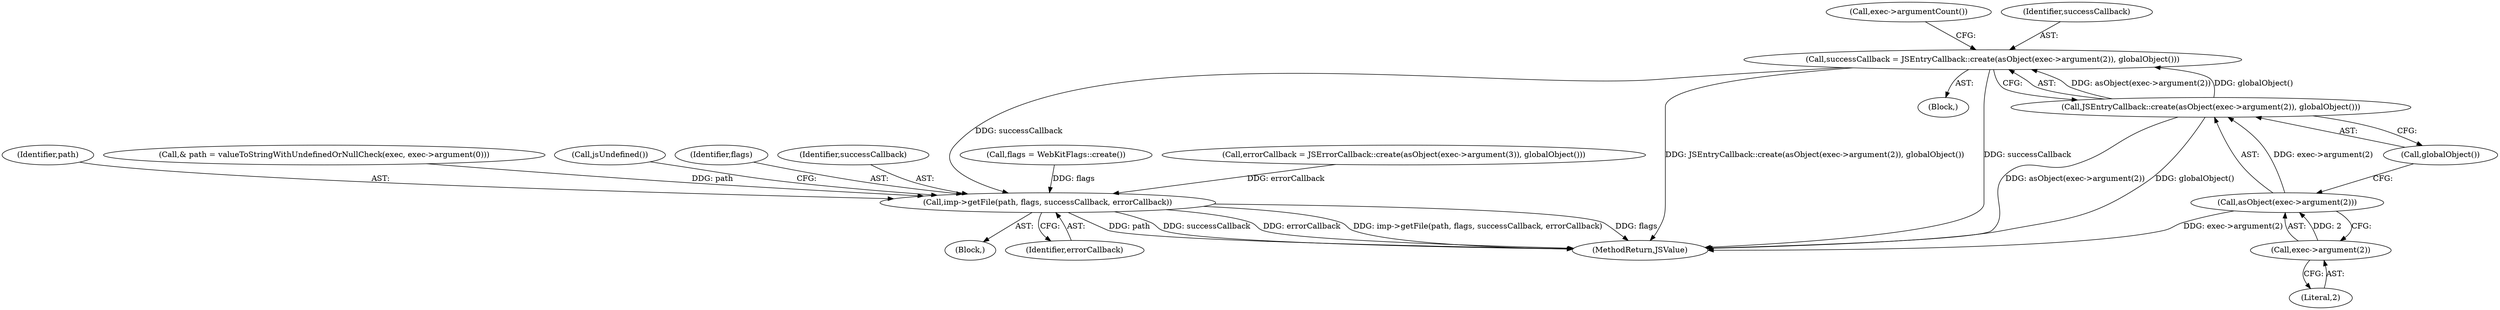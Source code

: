 digraph "0_Chrome_b944f670bb7a8a919daac497a4ea0536c954c201_3@API" {
"1000206" [label="(Call,successCallback = JSEntryCallback::create(asObject(exec->argument(2)), globalObject()))"];
"1000208" [label="(Call,JSEntryCallback::create(asObject(exec->argument(2)), globalObject()))"];
"1000209" [label="(Call,asObject(exec->argument(2)))"];
"1000210" [label="(Call,exec->argument(2))"];
"1000241" [label="(Call,imp->getFile(path, flags, successCallback, errorCallback))"];
"1000217" [label="(Call,exec->argumentCount())"];
"1000196" [label="(Block,)"];
"1000206" [label="(Call,successCallback = JSEntryCallback::create(asObject(exec->argument(2)), globalObject()))"];
"1000242" [label="(Identifier,path)"];
"1000119" [label="(Call,& path = valueToStringWithUndefinedOrNullCheck(exec, exec->argument(0)))"];
"1000210" [label="(Call,exec->argument(2))"];
"1000247" [label="(Call,jsUndefined())"];
"1000212" [label="(Call,globalObject())"];
"1000211" [label="(Literal,2)"];
"1000209" [label="(Call,asObject(exec->argument(2)))"];
"1000207" [label="(Identifier,successCallback)"];
"1000102" [label="(Block,)"];
"1000245" [label="(Identifier,errorCallback)"];
"1000243" [label="(Identifier,flags)"];
"1000244" [label="(Identifier,successCallback)"];
"1000156" [label="(Call,flags = WebKitFlags::create())"];
"1000241" [label="(Call,imp->getFile(path, flags, successCallback, errorCallback))"];
"1000234" [label="(Call,errorCallback = JSErrorCallback::create(asObject(exec->argument(3)), globalObject()))"];
"1000208" [label="(Call,JSEntryCallback::create(asObject(exec->argument(2)), globalObject()))"];
"1000248" [label="(MethodReturn,JSValue)"];
"1000206" -> "1000196"  [label="AST: "];
"1000206" -> "1000208"  [label="CFG: "];
"1000207" -> "1000206"  [label="AST: "];
"1000208" -> "1000206"  [label="AST: "];
"1000217" -> "1000206"  [label="CFG: "];
"1000206" -> "1000248"  [label="DDG: JSEntryCallback::create(asObject(exec->argument(2)), globalObject())"];
"1000206" -> "1000248"  [label="DDG: successCallback"];
"1000208" -> "1000206"  [label="DDG: asObject(exec->argument(2))"];
"1000208" -> "1000206"  [label="DDG: globalObject()"];
"1000206" -> "1000241"  [label="DDG: successCallback"];
"1000208" -> "1000212"  [label="CFG: "];
"1000209" -> "1000208"  [label="AST: "];
"1000212" -> "1000208"  [label="AST: "];
"1000208" -> "1000248"  [label="DDG: asObject(exec->argument(2))"];
"1000208" -> "1000248"  [label="DDG: globalObject()"];
"1000209" -> "1000208"  [label="DDG: exec->argument(2)"];
"1000209" -> "1000210"  [label="CFG: "];
"1000210" -> "1000209"  [label="AST: "];
"1000212" -> "1000209"  [label="CFG: "];
"1000209" -> "1000248"  [label="DDG: exec->argument(2)"];
"1000210" -> "1000209"  [label="DDG: 2"];
"1000210" -> "1000211"  [label="CFG: "];
"1000211" -> "1000210"  [label="AST: "];
"1000241" -> "1000102"  [label="AST: "];
"1000241" -> "1000245"  [label="CFG: "];
"1000242" -> "1000241"  [label="AST: "];
"1000243" -> "1000241"  [label="AST: "];
"1000244" -> "1000241"  [label="AST: "];
"1000245" -> "1000241"  [label="AST: "];
"1000247" -> "1000241"  [label="CFG: "];
"1000241" -> "1000248"  [label="DDG: path"];
"1000241" -> "1000248"  [label="DDG: successCallback"];
"1000241" -> "1000248"  [label="DDG: errorCallback"];
"1000241" -> "1000248"  [label="DDG: imp->getFile(path, flags, successCallback, errorCallback)"];
"1000241" -> "1000248"  [label="DDG: flags"];
"1000119" -> "1000241"  [label="DDG: path"];
"1000156" -> "1000241"  [label="DDG: flags"];
"1000234" -> "1000241"  [label="DDG: errorCallback"];
}
